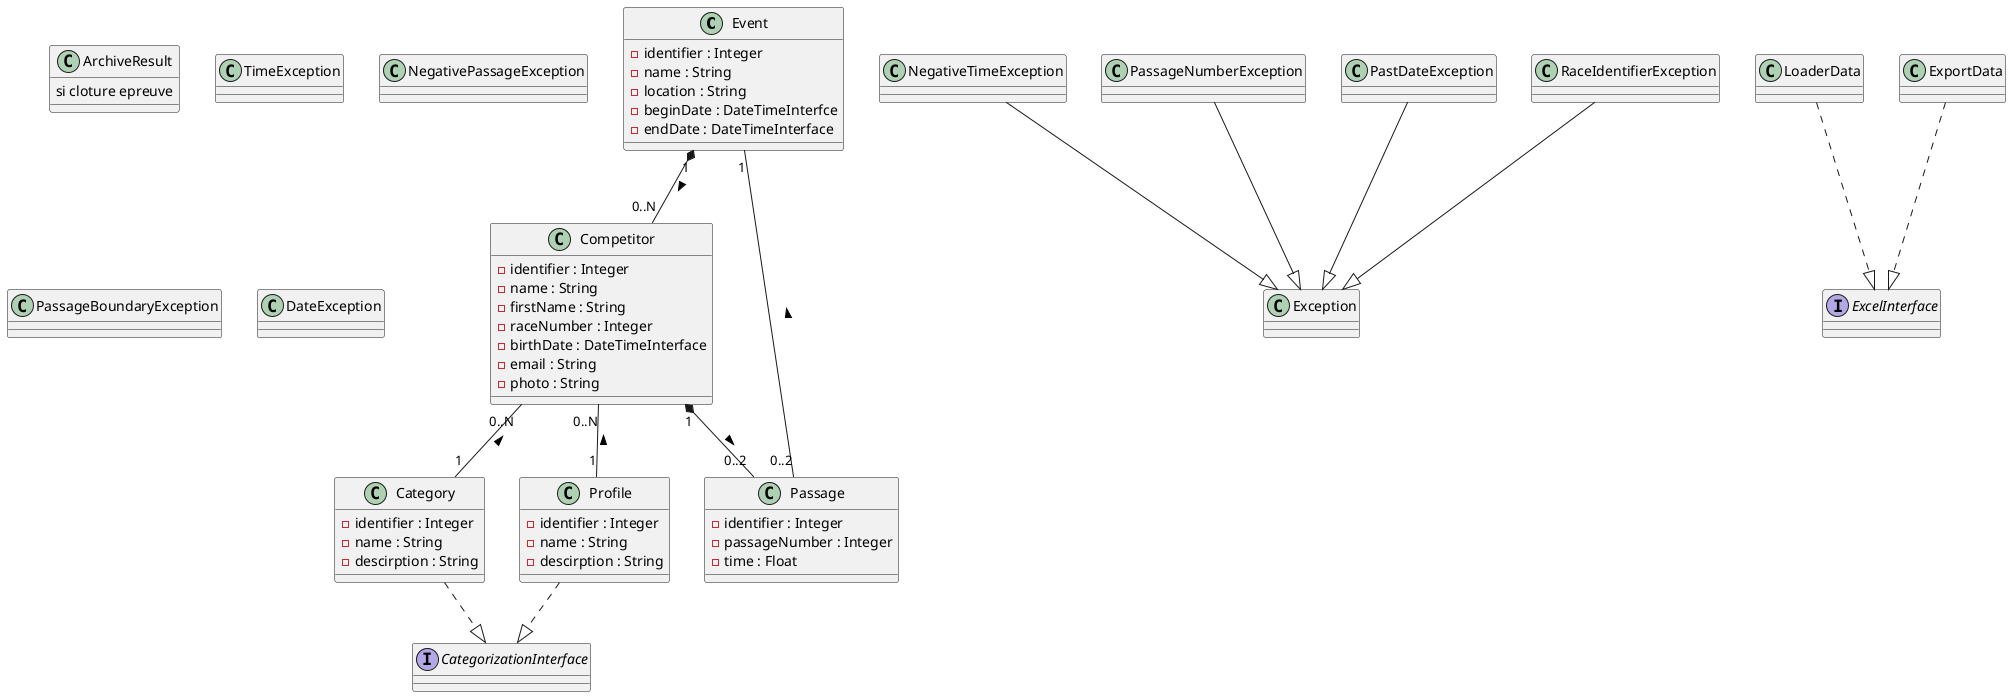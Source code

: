 @startuml skicuplogitud
Event "1" *-- "0..N" Competitor : >
Competitor "1" *-- "0..2" Passage : >
Competitor "0..N" -- "1" Category : <
Competitor "0..N" -- "1" Profile : <
Passage "0..2" -- "1" Event : >
Category ..|> CategorizationInterface
Profile ..|> CategorizationInterface
NegativeTimeException --|> Exception
PassageNumberException --|> Exception
PastDateException --|> Exception
RaceIdentifierException --|> Exception
LoaderData ..|> ExcelInterface
ExportData ..|> ExcelInterface
class Event {
    -identifier : Integer
    -name : String
    -location : String
    -beginDate : DateTimeInterfce
    -endDate : DateTimeInterface
}
class Competitor {
    -identifier : Integer
    -name : String
    -firstName : String
    -raceNumber : Integer
    -birthDate : DateTimeInterface
    -email : String
    -photo : String
}
class Category {
    -identifier : Integer
    -name : String
    -descirption : String
}
class Profile {
    -identifier : Integer
    -name : String
    -descirption : String
}
class Passage {
    -identifier : Integer
    -passageNumber : Integer
    -time : Float
}
class ArchiveResult {
    si cloture epreuve
}
class Exception
class NegativeTimeException
class TimeException
class NegativePassageException
class PassageBoundaryException
class PastDateException
class DateException
class LoaderData
class ExportData
interface ExcelInterface
interface CategorizationInterface
@enduml
